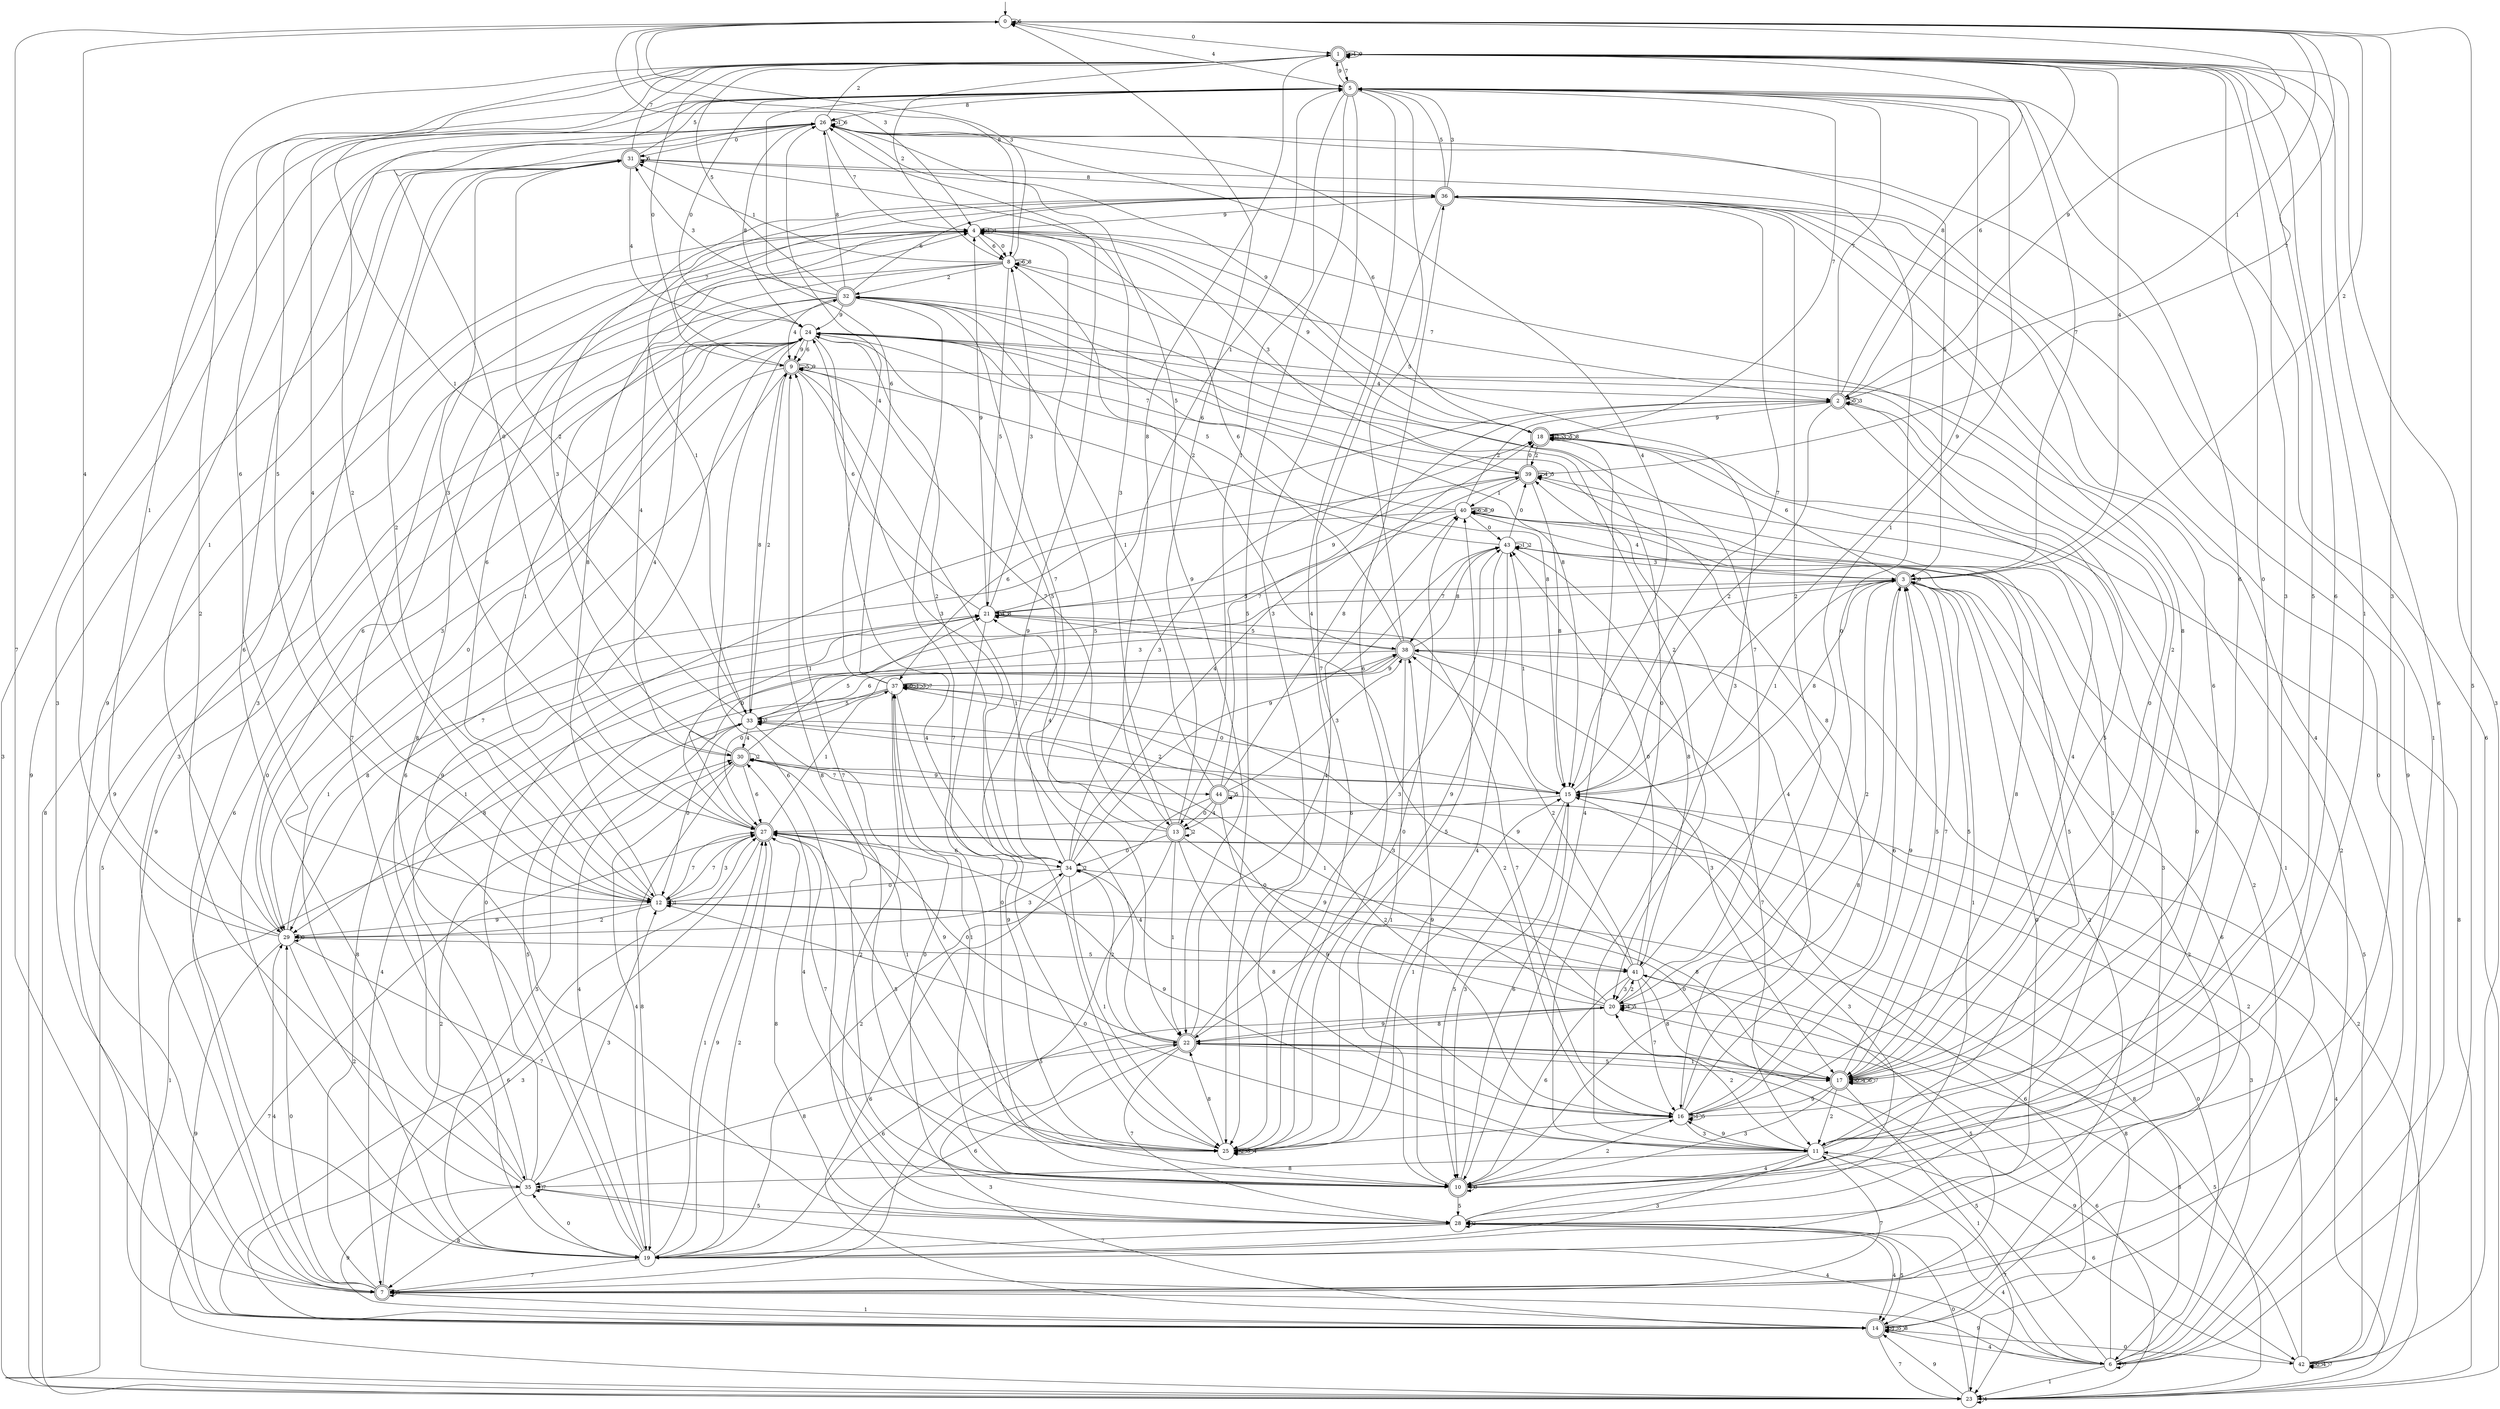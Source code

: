 digraph g {

	s0 [shape="circle" label="0"];
	s1 [shape="doublecircle" label="1"];
	s2 [shape="doublecircle" label="2"];
	s3 [shape="doublecircle" label="3"];
	s4 [shape="circle" label="4"];
	s5 [shape="doublecircle" label="5"];
	s6 [shape="circle" label="6"];
	s7 [shape="doublecircle" label="7"];
	s8 [shape="circle" label="8"];
	s9 [shape="doublecircle" label="9"];
	s10 [shape="doublecircle" label="10"];
	s11 [shape="circle" label="11"];
	s12 [shape="circle" label="12"];
	s13 [shape="doublecircle" label="13"];
	s14 [shape="doublecircle" label="14"];
	s15 [shape="circle" label="15"];
	s16 [shape="circle" label="16"];
	s17 [shape="doublecircle" label="17"];
	s18 [shape="doublecircle" label="18"];
	s19 [shape="circle" label="19"];
	s20 [shape="circle" label="20"];
	s21 [shape="circle" label="21"];
	s22 [shape="doublecircle" label="22"];
	s23 [shape="circle" label="23"];
	s24 [shape="circle" label="24"];
	s25 [shape="circle" label="25"];
	s26 [shape="circle" label="26"];
	s27 [shape="doublecircle" label="27"];
	s28 [shape="circle" label="28"];
	s29 [shape="circle" label="29"];
	s30 [shape="doublecircle" label="30"];
	s31 [shape="doublecircle" label="31"];
	s32 [shape="doublecircle" label="32"];
	s33 [shape="circle" label="33"];
	s34 [shape="circle" label="34"];
	s35 [shape="circle" label="35"];
	s36 [shape="doublecircle" label="36"];
	s37 [shape="circle" label="37"];
	s38 [shape="doublecircle" label="38"];
	s39 [shape="doublecircle" label="39"];
	s40 [shape="circle" label="40"];
	s41 [shape="circle" label="41"];
	s42 [shape="circle" label="42"];
	s43 [shape="circle" label="43"];
	s44 [shape="doublecircle" label="44"];
	s0 -> s1 [label="0"];
	s0 -> s2 [label="1"];
	s0 -> s3 [label="2"];
	s0 -> s4 [label="3"];
	s0 -> s5 [label="4"];
	s0 -> s6 [label="5"];
	s0 -> s0 [label="6"];
	s0 -> s7 [label="7"];
	s0 -> s8 [label="8"];
	s0 -> s2 [label="9"];
	s1 -> s9 [label="0"];
	s1 -> s10 [label="1"];
	s1 -> s8 [label="2"];
	s1 -> s11 [label="3"];
	s1 -> s1 [label="4"];
	s1 -> s11 [label="5"];
	s1 -> s12 [label="6"];
	s1 -> s5 [label="7"];
	s1 -> s13 [label="8"];
	s1 -> s1 [label="9"];
	s2 -> s2 [label="0"];
	s2 -> s14 [label="1"];
	s2 -> s15 [label="2"];
	s2 -> s2 [label="3"];
	s2 -> s16 [label="4"];
	s2 -> s17 [label="5"];
	s2 -> s1 [label="6"];
	s2 -> s5 [label="7"];
	s2 -> s1 [label="8"];
	s2 -> s18 [label="9"];
	s3 -> s19 [label="0"];
	s3 -> s15 [label="1"];
	s3 -> s20 [label="2"];
	s3 -> s21 [label="3"];
	s3 -> s1 [label="4"];
	s3 -> s17 [label="5"];
	s3 -> s18 [label="6"];
	s3 -> s17 [label="7"];
	s3 -> s10 [label="8"];
	s3 -> s3 [label="9"];
	s4 -> s8 [label="0"];
	s4 -> s4 [label="1"];
	s4 -> s17 [label="2"];
	s4 -> s11 [label="3"];
	s4 -> s4 [label="4"];
	s4 -> s22 [label="5"];
	s4 -> s8 [label="6"];
	s4 -> s19 [label="7"];
	s4 -> s23 [label="8"];
	s4 -> s18 [label="9"];
	s5 -> s24 [label="0"];
	s5 -> s13 [label="1"];
	s5 -> s12 [label="2"];
	s5 -> s25 [label="3"];
	s5 -> s25 [label="4"];
	s5 -> s25 [label="5"];
	s5 -> s17 [label="6"];
	s5 -> s3 [label="7"];
	s5 -> s26 [label="8"];
	s5 -> s1 [label="9"];
	s6 -> s27 [label="0"];
	s6 -> s23 [label="1"];
	s6 -> s24 [label="2"];
	s6 -> s15 [label="3"];
	s6 -> s28 [label="4"];
	s6 -> s22 [label="5"];
	s6 -> s1 [label="6"];
	s6 -> s6 [label="7"];
	s6 -> s12 [label="8"];
	s6 -> s7 [label="9"];
	s7 -> s29 [label="0"];
	s7 -> s14 [label="1"];
	s7 -> s30 [label="2"];
	s7 -> s4 [label="3"];
	s7 -> s29 [label="4"];
	s7 -> s7 [label="5"];
	s7 -> s24 [label="6"];
	s7 -> s11 [label="7"];
	s7 -> s21 [label="8"];
	s7 -> s26 [label="9"];
	s8 -> s11 [label="0"];
	s8 -> s31 [label="1"];
	s8 -> s32 [label="2"];
	s8 -> s0 [label="3"];
	s8 -> s30 [label="4"];
	s8 -> s21 [label="5"];
	s8 -> s8 [label="6"];
	s8 -> s2 [label="7"];
	s8 -> s8 [label="8"];
	s8 -> s14 [label="9"];
	s9 -> s29 [label="0"];
	s9 -> s22 [label="1"];
	s9 -> s33 [label="2"];
	s9 -> s34 [label="3"];
	s9 -> s2 [label="4"];
	s9 -> s9 [label="5"];
	s9 -> s35 [label="6"];
	s9 -> s36 [label="7"];
	s9 -> s15 [label="8"];
	s9 -> s9 [label="9"];
	s10 -> s10 [label="0"];
	s10 -> s37 [label="1"];
	s10 -> s16 [label="2"];
	s10 -> s0 [label="3"];
	s10 -> s30 [label="4"];
	s10 -> s28 [label="5"];
	s10 -> s15 [label="6"];
	s10 -> s9 [label="7"];
	s10 -> s9 [label="8"];
	s10 -> s38 [label="9"];
	s11 -> s12 [label="0"];
	s11 -> s39 [label="1"];
	s11 -> s20 [label="2"];
	s11 -> s19 [label="3"];
	s11 -> s10 [label="4"];
	s11 -> s40 [label="5"];
	s11 -> s1 [label="6"];
	s11 -> s23 [label="7"];
	s11 -> s35 [label="8"];
	s11 -> s16 [label="9"];
	s12 -> s17 [label="0"];
	s12 -> s12 [label="1"];
	s12 -> s29 [label="2"];
	s12 -> s27 [label="3"];
	s12 -> s5 [label="4"];
	s12 -> s1 [label="5"];
	s12 -> s4 [label="6"];
	s12 -> s27 [label="7"];
	s12 -> s4 [label="8"];
	s12 -> s29 [label="9"];
	s13 -> s34 [label="0"];
	s13 -> s22 [label="1"];
	s13 -> s13 [label="2"];
	s13 -> s31 [label="3"];
	s13 -> s21 [label="4"];
	s13 -> s7 [label="5"];
	s13 -> s0 [label="6"];
	s13 -> s9 [label="7"];
	s13 -> s16 [label="8"];
	s13 -> s41 [label="9"];
	s14 -> s42 [label="0"];
	s14 -> s14 [label="1"];
	s14 -> s3 [label="2"];
	s14 -> s22 [label="3"];
	s14 -> s6 [label="4"];
	s14 -> s14 [label="5"];
	s14 -> s27 [label="6"];
	s14 -> s23 [label="7"];
	s14 -> s14 [label="8"];
	s14 -> s24 [label="9"];
	s15 -> s37 [label="0"];
	s15 -> s43 [label="1"];
	s15 -> s33 [label="2"];
	s15 -> s10 [label="3"];
	s15 -> s23 [label="4"];
	s15 -> s10 [label="5"];
	s15 -> s27 [label="6"];
	s15 -> s36 [label="7"];
	s15 -> s3 [label="8"];
	s15 -> s5 [label="9"];
	s16 -> s1 [label="0"];
	s16 -> s16 [label="1"];
	s16 -> s33 [label="2"];
	s16 -> s11 [label="3"];
	s16 -> s39 [label="4"];
	s16 -> s16 [label="5"];
	s16 -> s3 [label="6"];
	s16 -> s25 [label="7"];
	s16 -> s24 [label="8"];
	s16 -> s3 [label="9"];
	s17 -> s17 [label="0"];
	s17 -> s6 [label="1"];
	s17 -> s11 [label="2"];
	s17 -> s10 [label="3"];
	s17 -> s17 [label="4"];
	s17 -> s3 [label="5"];
	s17 -> s17 [label="6"];
	s17 -> s17 [label="7"];
	s17 -> s40 [label="8"];
	s17 -> s16 [label="9"];
	s18 -> s28 [label="0"];
	s18 -> s18 [label="1"];
	s18 -> s39 [label="2"];
	s18 -> s18 [label="3"];
	s18 -> s10 [label="4"];
	s18 -> s18 [label="5"];
	s18 -> s26 [label="6"];
	s18 -> s5 [label="7"];
	s18 -> s18 [label="8"];
	s18 -> s26 [label="9"];
	s19 -> s35 [label="0"];
	s19 -> s27 [label="1"];
	s19 -> s3 [label="2"];
	s19 -> s31 [label="3"];
	s19 -> s33 [label="4"];
	s19 -> s38 [label="5"];
	s19 -> s20 [label="6"];
	s19 -> s7 [label="7"];
	s19 -> s4 [label="8"];
	s19 -> s27 [label="9"];
	s20 -> s30 [label="0"];
	s20 -> s33 [label="1"];
	s20 -> s41 [label="2"];
	s20 -> s37 [label="3"];
	s20 -> s20 [label="4"];
	s20 -> s20 [label="5"];
	s20 -> s23 [label="6"];
	s20 -> s32 [label="7"];
	s20 -> s22 [label="8"];
	s20 -> s22 [label="9"];
	s21 -> s10 [label="0"];
	s21 -> s5 [label="1"];
	s21 -> s16 [label="2"];
	s21 -> s8 [label="3"];
	s21 -> s21 [label="4"];
	s21 -> s38 [label="5"];
	s21 -> s24 [label="6"];
	s21 -> s16 [label="7"];
	s21 -> s21 [label="8"];
	s21 -> s4 [label="9"];
	s22 -> s27 [label="0"];
	s22 -> s17 [label="1"];
	s22 -> s34 [label="2"];
	s22 -> s43 [label="3"];
	s22 -> s40 [label="4"];
	s22 -> s17 [label="5"];
	s22 -> s19 [label="6"];
	s22 -> s28 [label="7"];
	s22 -> s35 [label="8"];
	s22 -> s42 [label="9"];
	s23 -> s28 [label="0"];
	s23 -> s30 [label="1"];
	s23 -> s38 [label="2"];
	s23 -> s26 [label="3"];
	s23 -> s23 [label="4"];
	s23 -> s41 [label="5"];
	s23 -> s5 [label="6"];
	s23 -> s27 [label="7"];
	s23 -> s18 [label="8"];
	s23 -> s14 [label="9"];
	s24 -> s17 [label="0"];
	s24 -> s19 [label="1"];
	s24 -> s34 [label="2"];
	s24 -> s29 [label="3"];
	s24 -> s25 [label="4"];
	s24 -> s23 [label="5"];
	s24 -> s9 [label="6"];
	s24 -> s39 [label="7"];
	s24 -> s15 [label="8"];
	s24 -> s9 [label="9"];
	s25 -> s40 [label="0"];
	s25 -> s15 [label="1"];
	s25 -> s25 [label="2"];
	s25 -> s25 [label="3"];
	s25 -> s25 [label="4"];
	s25 -> s40 [label="5"];
	s25 -> s36 [label="6"];
	s25 -> s27 [label="7"];
	s25 -> s22 [label="8"];
	s25 -> s26 [label="9"];
	s26 -> s31 [label="0"];
	s26 -> s26 [label="1"];
	s26 -> s1 [label="2"];
	s26 -> s7 [label="3"];
	s26 -> s15 [label="4"];
	s26 -> s3 [label="5"];
	s26 -> s26 [label="6"];
	s26 -> s4 [label="7"];
	s26 -> s24 [label="8"];
	s26 -> s22 [label="9"];
	s27 -> s3 [label="0"];
	s27 -> s37 [label="1"];
	s27 -> s19 [label="2"];
	s27 -> s14 [label="3"];
	s27 -> s32 [label="4"];
	s27 -> s25 [label="5"];
	s27 -> s34 [label="6"];
	s27 -> s12 [label="7"];
	s27 -> s6 [label="8"];
	s27 -> s11 [label="9"];
	s28 -> s37 [label="0"];
	s28 -> s3 [label="1"];
	s28 -> s28 [label="2"];
	s28 -> s15 [label="3"];
	s28 -> s14 [label="4"];
	s28 -> s14 [label="5"];
	s28 -> s24 [label="6"];
	s28 -> s19 [label="7"];
	s28 -> s27 [label="8"];
	s28 -> s24 [label="9"];
	s29 -> s29 [label="0"];
	s29 -> s5 [label="1"];
	s29 -> s35 [label="2"];
	s29 -> s34 [label="3"];
	s29 -> s0 [label="4"];
	s29 -> s41 [label="5"];
	s29 -> s24 [label="6"];
	s29 -> s10 [label="7"];
	s29 -> s21 [label="8"];
	s29 -> s14 [label="9"];
	s30 -> s26 [label="0"];
	s30 -> s25 [label="1"];
	s30 -> s30 [label="2"];
	s30 -> s36 [label="3"];
	s30 -> s19 [label="4"];
	s30 -> s21 [label="5"];
	s30 -> s27 [label="6"];
	s30 -> s44 [label="7"];
	s30 -> s19 [label="8"];
	s30 -> s15 [label="9"];
	s31 -> s16 [label="0"];
	s31 -> s29 [label="1"];
	s31 -> s12 [label="2"];
	s31 -> s27 [label="3"];
	s31 -> s24 [label="4"];
	s31 -> s5 [label="5"];
	s31 -> s31 [label="6"];
	s31 -> s1 [label="7"];
	s31 -> s36 [label="8"];
	s31 -> s23 [label="9"];
	s32 -> s19 [label="0"];
	s32 -> s12 [label="1"];
	s32 -> s20 [label="2"];
	s32 -> s31 [label="3"];
	s32 -> s9 [label="4"];
	s32 -> s1 [label="5"];
	s32 -> s36 [label="6"];
	s32 -> s10 [label="7"];
	s32 -> s26 [label="8"];
	s32 -> s24 [label="9"];
	s33 -> s12 [label="0"];
	s33 -> s1 [label="1"];
	s33 -> s31 [label="2"];
	s33 -> s3 [label="3"];
	s33 -> s30 [label="4"];
	s33 -> s19 [label="5"];
	s33 -> s38 [label="6"];
	s33 -> s33 [label="7"];
	s33 -> s9 [label="8"];
	s33 -> s25 [label="9"];
	s34 -> s12 [label="0"];
	s34 -> s25 [label="1"];
	s34 -> s34 [label="2"];
	s34 -> s18 [label="3"];
	s34 -> s39 [label="4"];
	s34 -> s24 [label="5"];
	s34 -> s14 [label="6"];
	s34 -> s32 [label="7"];
	s34 -> s17 [label="8"];
	s34 -> s43 [label="9"];
	s35 -> s21 [label="0"];
	s35 -> s2 [label="1"];
	s35 -> s1 [label="2"];
	s35 -> s12 [label="3"];
	s35 -> s6 [label="4"];
	s35 -> s28 [label="5"];
	s35 -> s26 [label="6"];
	s35 -> s35 [label="7"];
	s35 -> s7 [label="8"];
	s35 -> s14 [label="9"];
	s36 -> s6 [label="0"];
	s36 -> s33 [label="1"];
	s36 -> s20 [label="2"];
	s36 -> s5 [label="3"];
	s36 -> s7 [label="4"];
	s36 -> s5 [label="5"];
	s36 -> s10 [label="6"];
	s36 -> s25 [label="7"];
	s36 -> s17 [label="8"];
	s36 -> s4 [label="9"];
	s37 -> s37 [label="0"];
	s37 -> s37 [label="1"];
	s37 -> s28 [label="2"];
	s37 -> s37 [label="3"];
	s37 -> s26 [label="4"];
	s37 -> s33 [label="5"];
	s37 -> s5 [label="6"];
	s37 -> s37 [label="7"];
	s37 -> s29 [label="8"];
	s37 -> s25 [label="9"];
	s38 -> s27 [label="0"];
	s38 -> s10 [label="1"];
	s38 -> s8 [label="2"];
	s38 -> s17 [label="3"];
	s38 -> s7 [label="4"];
	s38 -> s5 [label="5"];
	s38 -> s4 [label="6"];
	s38 -> s11 [label="7"];
	s38 -> s43 [label="8"];
	s38 -> s37 [label="9"];
	s39 -> s18 [label="0"];
	s39 -> s40 [label="1"];
	s39 -> s7 [label="2"];
	s39 -> s4 [label="3"];
	s39 -> s39 [label="4"];
	s39 -> s39 [label="5"];
	s39 -> s37 [label="6"];
	s39 -> s0 [label="7"];
	s39 -> s15 [label="8"];
	s39 -> s21 [label="9"];
	s40 -> s43 [label="0"];
	s40 -> s27 [label="1"];
	s40 -> s2 [label="2"];
	s40 -> s28 [label="3"];
	s40 -> s3 [label="4"];
	s40 -> s32 [label="5"];
	s40 -> s40 [label="6"];
	s40 -> s29 [label="7"];
	s40 -> s40 [label="8"];
	s40 -> s40 [label="9"];
	s41 -> s43 [label="0"];
	s41 -> s5 [label="1"];
	s41 -> s38 [label="2"];
	s41 -> s20 [label="3"];
	s41 -> s34 [label="4"];
	s41 -> s7 [label="5"];
	s41 -> s10 [label="6"];
	s41 -> s16 [label="7"];
	s41 -> s17 [label="8"];
	s41 -> s37 [label="9"];
	s42 -> s42 [label="0"];
	s42 -> s26 [label="1"];
	s42 -> s38 [label="2"];
	s42 -> s1 [label="3"];
	s42 -> s42 [label="4"];
	s42 -> s43 [label="5"];
	s42 -> s11 [label="6"];
	s42 -> s42 [label="7"];
	s42 -> s20 [label="8"];
	s42 -> s36 [label="9"];
	s43 -> s39 [label="0"];
	s43 -> s43 [label="1"];
	s43 -> s43 [label="2"];
	s43 -> s3 [label="3"];
	s43 -> s25 [label="4"];
	s43 -> s24 [label="5"];
	s43 -> s14 [label="6"];
	s43 -> s38 [label="7"];
	s43 -> s41 [label="8"];
	s43 -> s22 [label="9"];
	s44 -> s13 [label="0"];
	s44 -> s32 [label="1"];
	s44 -> s19 [label="2"];
	s44 -> s38 [label="3"];
	s44 -> s13 [label="4"];
	s44 -> s44 [label="5"];
	s44 -> s23 [label="6"];
	s44 -> s2 [label="7"];
	s44 -> s18 [label="8"];
	s44 -> s16 [label="9"];

__start0 [label="" shape="none" width="0" height="0"];
__start0 -> s0;

}
